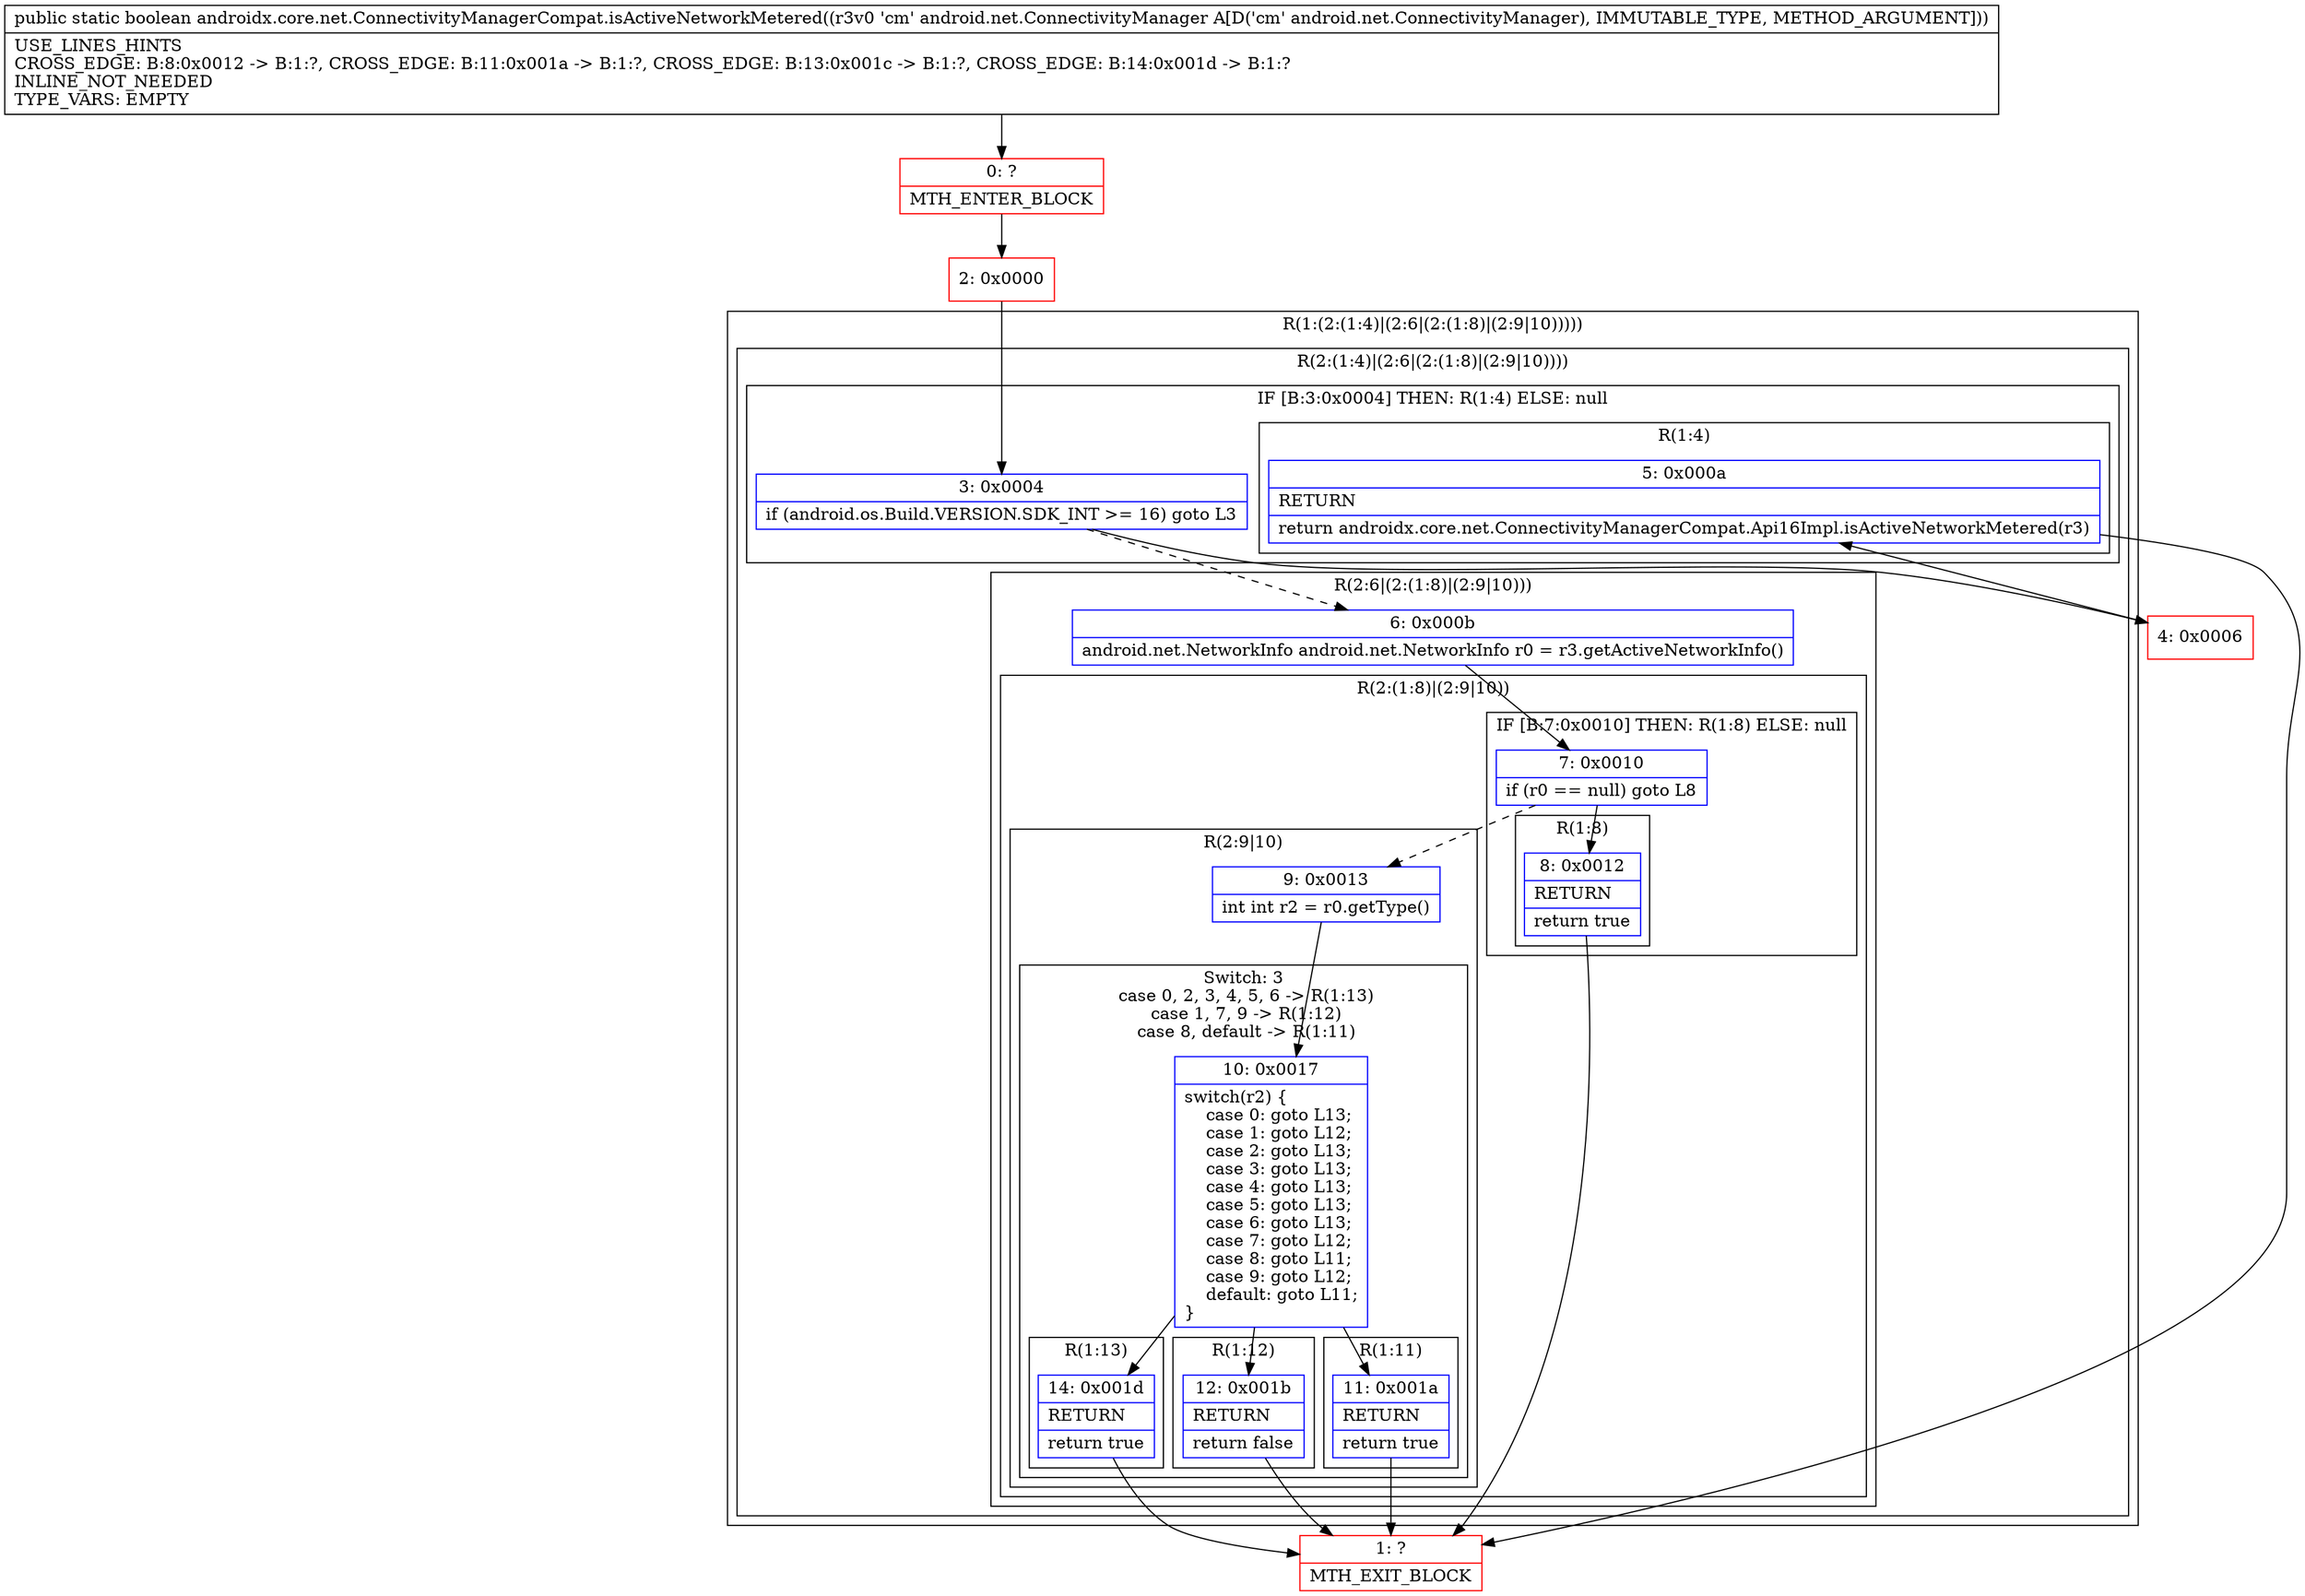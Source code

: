 digraph "CFG forandroidx.core.net.ConnectivityManagerCompat.isActiveNetworkMetered(Landroid\/net\/ConnectivityManager;)Z" {
subgraph cluster_Region_32370565 {
label = "R(1:(2:(1:4)|(2:6|(2:(1:8)|(2:9|10)))))";
node [shape=record,color=blue];
subgraph cluster_Region_916016583 {
label = "R(2:(1:4)|(2:6|(2:(1:8)|(2:9|10))))";
node [shape=record,color=blue];
subgraph cluster_IfRegion_92829664 {
label = "IF [B:3:0x0004] THEN: R(1:4) ELSE: null";
node [shape=record,color=blue];
Node_3 [shape=record,label="{3\:\ 0x0004|if (android.os.Build.VERSION.SDK_INT \>= 16) goto L3\l}"];
subgraph cluster_Region_704678244 {
label = "R(1:4)";
node [shape=record,color=blue];
Node_5 [shape=record,label="{5\:\ 0x000a|RETURN\l|return androidx.core.net.ConnectivityManagerCompat.Api16Impl.isActiveNetworkMetered(r3)\l}"];
}
}
subgraph cluster_Region_1639784245 {
label = "R(2:6|(2:(1:8)|(2:9|10)))";
node [shape=record,color=blue];
Node_6 [shape=record,label="{6\:\ 0x000b|android.net.NetworkInfo android.net.NetworkInfo r0 = r3.getActiveNetworkInfo()\l}"];
subgraph cluster_Region_1157618278 {
label = "R(2:(1:8)|(2:9|10))";
node [shape=record,color=blue];
subgraph cluster_IfRegion_1541505613 {
label = "IF [B:7:0x0010] THEN: R(1:8) ELSE: null";
node [shape=record,color=blue];
Node_7 [shape=record,label="{7\:\ 0x0010|if (r0 == null) goto L8\l}"];
subgraph cluster_Region_947146827 {
label = "R(1:8)";
node [shape=record,color=blue];
Node_8 [shape=record,label="{8\:\ 0x0012|RETURN\l|return true\l}"];
}
}
subgraph cluster_Region_5071359 {
label = "R(2:9|10)";
node [shape=record,color=blue];
Node_9 [shape=record,label="{9\:\ 0x0013|int int r2 = r0.getType()\l}"];
subgraph cluster_SwitchRegion_1208464630 {
label = "Switch: 3
 case 0, 2, 3, 4, 5, 6 -> R(1:13)
 case 1, 7, 9 -> R(1:12)
 case 8, default -> R(1:11)";
node [shape=record,color=blue];
Node_10 [shape=record,label="{10\:\ 0x0017|switch(r2) \{\l    case 0: goto L13;\l    case 1: goto L12;\l    case 2: goto L13;\l    case 3: goto L13;\l    case 4: goto L13;\l    case 5: goto L13;\l    case 6: goto L13;\l    case 7: goto L12;\l    case 8: goto L11;\l    case 9: goto L12;\l    default: goto L11;\l\}\l}"];
subgraph cluster_Region_2122651602 {
label = "R(1:13)";
node [shape=record,color=blue];
Node_14 [shape=record,label="{14\:\ 0x001d|RETURN\l|return true\l}"];
}
subgraph cluster_Region_1356917455 {
label = "R(1:12)";
node [shape=record,color=blue];
Node_12 [shape=record,label="{12\:\ 0x001b|RETURN\l|return false\l}"];
}
subgraph cluster_Region_1786132063 {
label = "R(1:11)";
node [shape=record,color=blue];
Node_11 [shape=record,label="{11\:\ 0x001a|RETURN\l|return true\l}"];
}
}
}
}
}
}
}
Node_0 [shape=record,color=red,label="{0\:\ ?|MTH_ENTER_BLOCK\l}"];
Node_2 [shape=record,color=red,label="{2\:\ 0x0000}"];
Node_4 [shape=record,color=red,label="{4\:\ 0x0006}"];
Node_1 [shape=record,color=red,label="{1\:\ ?|MTH_EXIT_BLOCK\l}"];
MethodNode[shape=record,label="{public static boolean androidx.core.net.ConnectivityManagerCompat.isActiveNetworkMetered((r3v0 'cm' android.net.ConnectivityManager A[D('cm' android.net.ConnectivityManager), IMMUTABLE_TYPE, METHOD_ARGUMENT]))  | USE_LINES_HINTS\lCROSS_EDGE: B:8:0x0012 \-\> B:1:?, CROSS_EDGE: B:11:0x001a \-\> B:1:?, CROSS_EDGE: B:13:0x001c \-\> B:1:?, CROSS_EDGE: B:14:0x001d \-\> B:1:?\lINLINE_NOT_NEEDED\lTYPE_VARS: EMPTY\l}"];
MethodNode -> Node_0;Node_3 -> Node_4;
Node_3 -> Node_6[style=dashed];
Node_5 -> Node_1;
Node_6 -> Node_7;
Node_7 -> Node_8;
Node_7 -> Node_9[style=dashed];
Node_8 -> Node_1;
Node_9 -> Node_10;
Node_10 -> Node_11;
Node_10 -> Node_12;
Node_10 -> Node_14;
Node_14 -> Node_1;
Node_12 -> Node_1;
Node_11 -> Node_1;
Node_0 -> Node_2;
Node_2 -> Node_3;
Node_4 -> Node_5;
}

